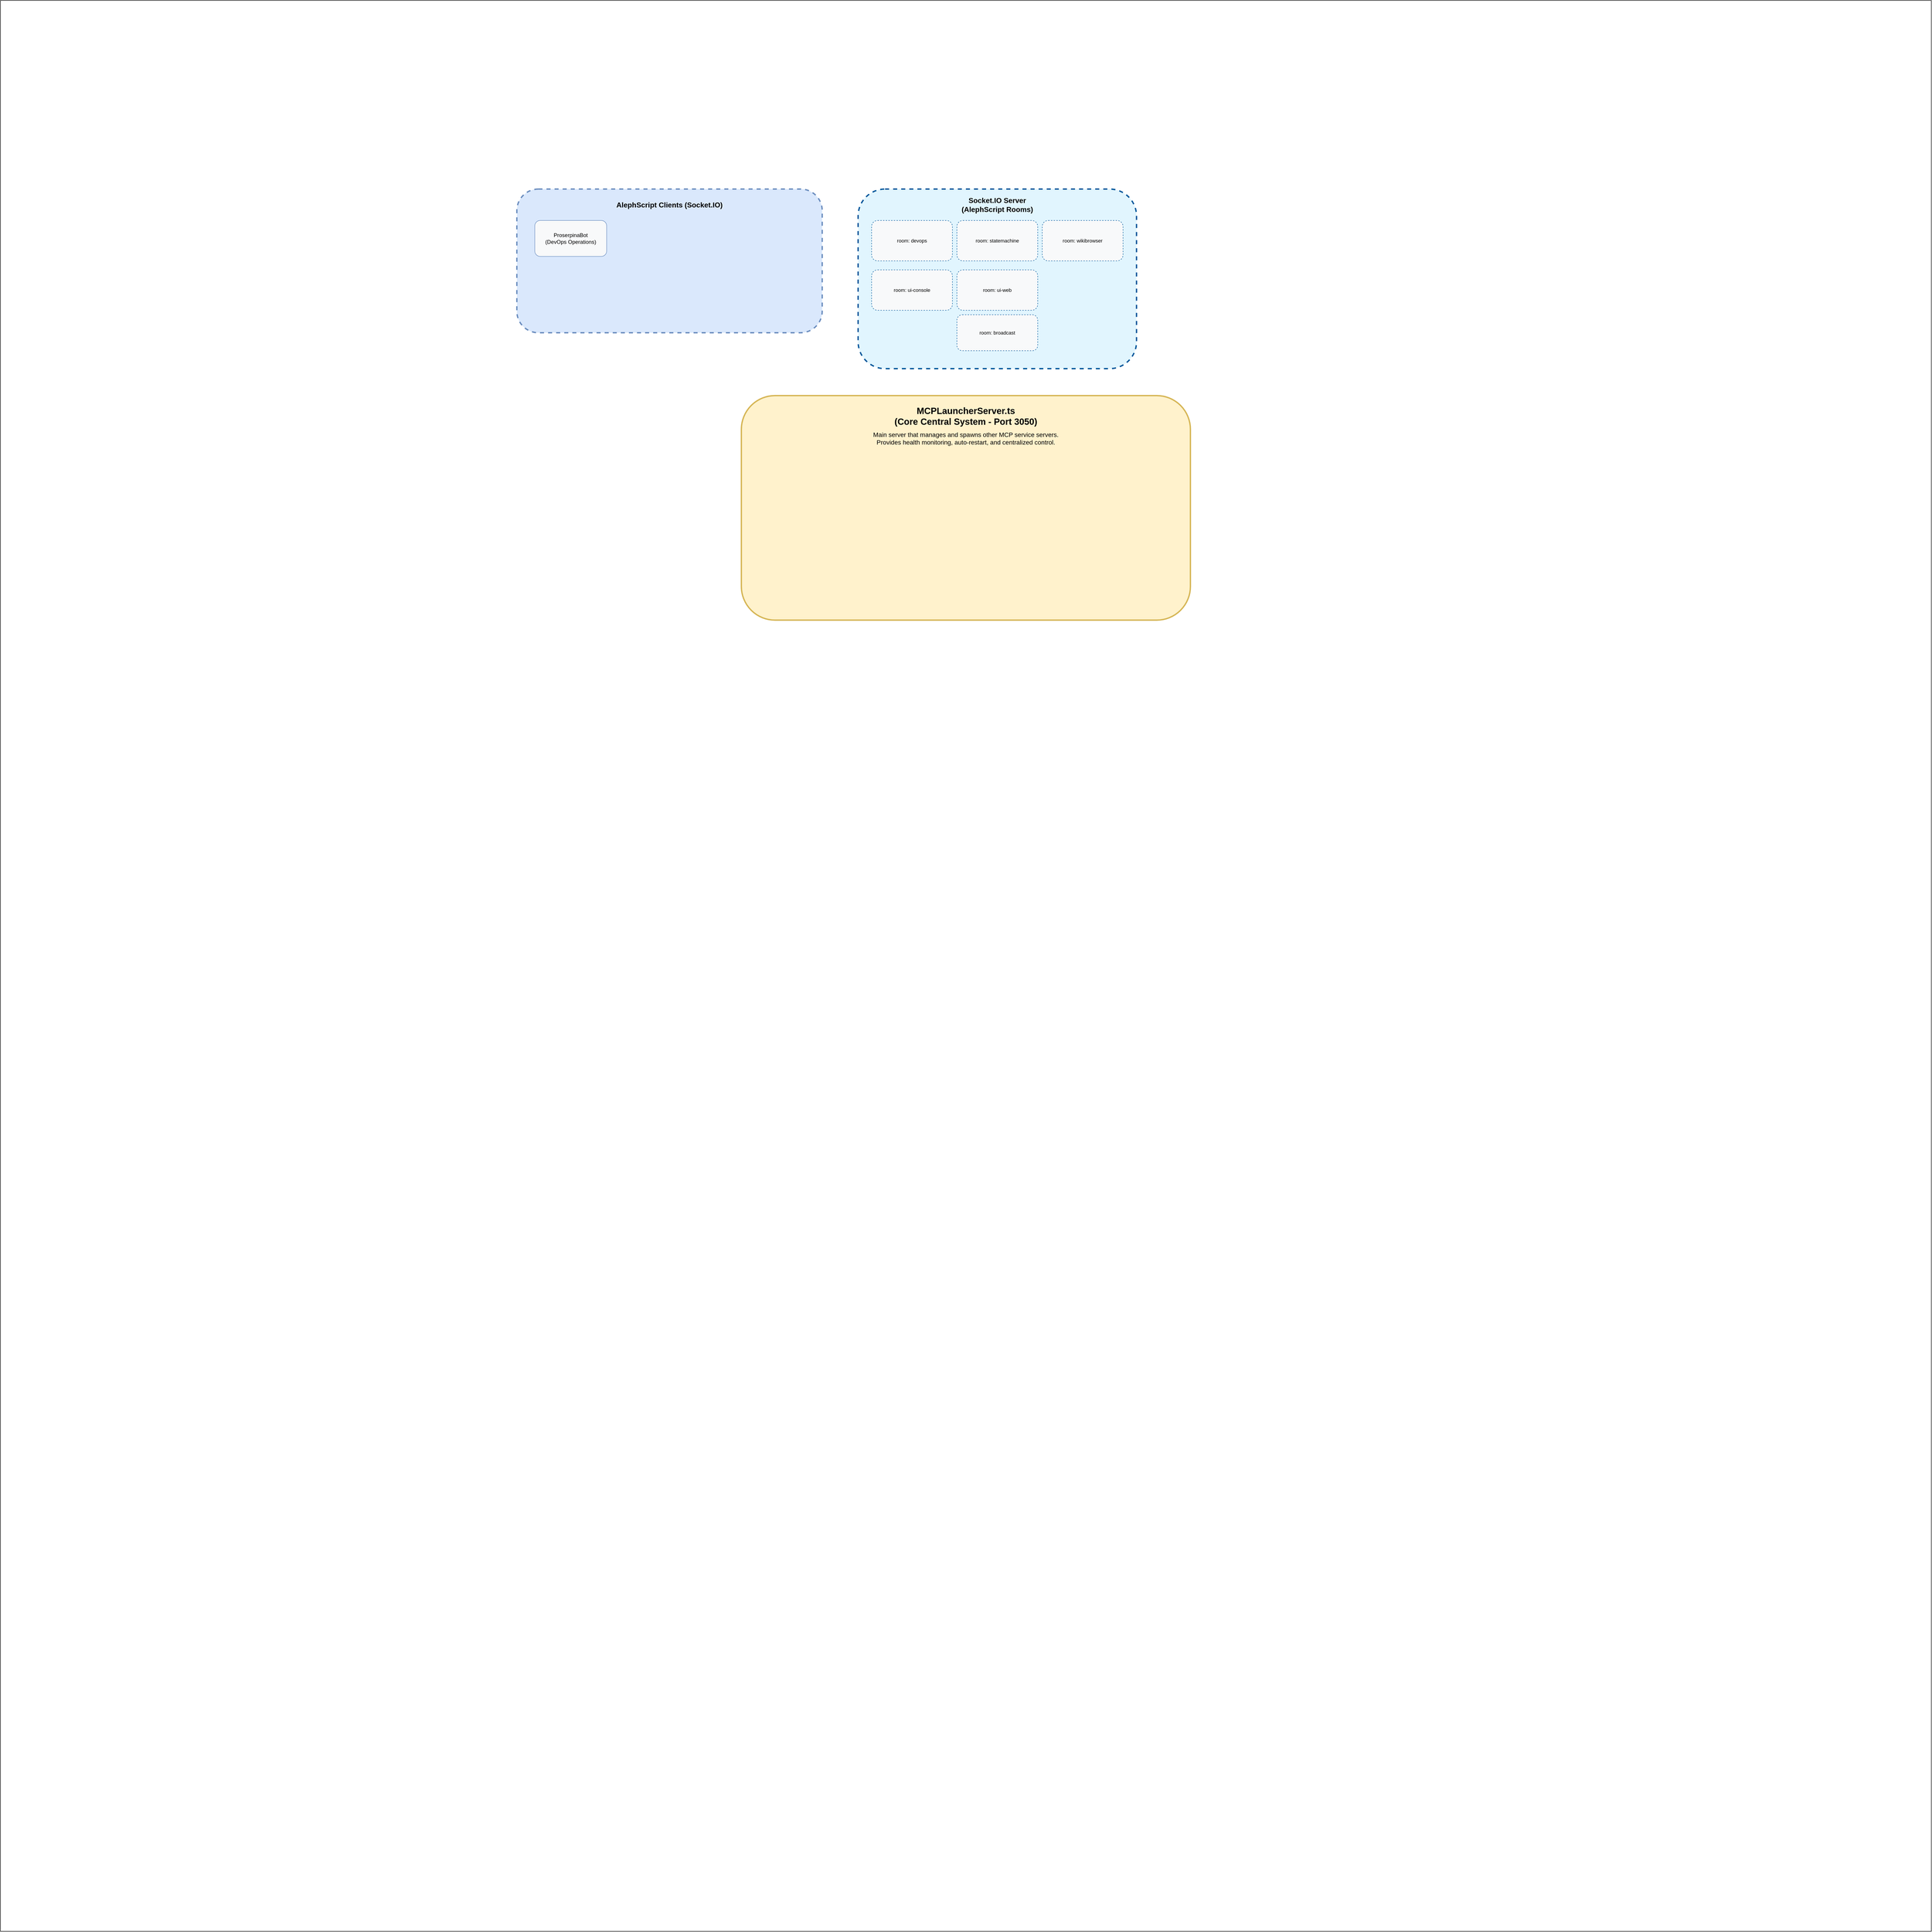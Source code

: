 <mxfile version="28.1.2">
  <diagram name="MCP Architecture" id="state-machine-mcp-driver">
    <mxGraphModel dx="10227" dy="8947" grid="1" gridSize="10" guides="1" tooltips="1" connect="1" arrows="1" fold="1" page="1" pageScale="1" pageWidth="827" pageHeight="1169" math="0" shadow="0">
      <root>
        <mxCell id="0" />
        <mxCell id="1" parent="0" />
        
        <!-- Main Canvas -->
        <mxCell id="main-canvas" value="" style="whiteSpace=wrap;html=1;aspect=fixed;" vertex="1" parent="1">
          <mxGeometry x="-1150" y="-2680" width="4300" height="4300" as="geometry" />
        </mxCell>
        
        <!-- MCPLauncherServer - Central Component -->
        <mxCell id="launcher-server-container" value="" style="rounded=1;whiteSpace=wrap;html=1;fillColor=#fff2cc;strokeColor=#d6b656;strokeWidth=3;" vertex="1" parent="1">
          <mxGeometry x="500" y="-1800" width="1000" height="500" as="geometry" />
        </mxCell>
        <mxCell id="launcher-server-title" value="MCPLauncherServer.ts&#xa;(Core Central System - Port 3050)" style="text;html=1;strokeColor=none;fillColor=none;align=center;verticalAlign=middle;whiteSpace=wrap;rounded=0;fontSize=20;fontStyle=1;" vertex="1" parent="1">
          <mxGeometry x="680" y="-1780" width="640" height="50" as="geometry" />
        </mxCell>
        <mxCell id="launcher-server-description" value="Main server that manages and spawns other MCP service servers.&#xa;Provides health monitoring, auto-restart, and centralized control." style="text;html=1;strokeColor=none;fillColor=none;align=center;verticalAlign=middle;whiteSpace=wrap;rounded=0;fontSize=14;" vertex="1" parent="1">
          <mxGeometry x="700" y="-1730" width="600" height="50" as="geometry" />
        </mxCell>
        
        <!-- Socket.IO Server - AlephScript Rooms -->
        <mxCell id="socket-io-container" value="" style="rounded=1;whiteSpace=wrap;html=1;fillColor=#E1F5FE;strokeColor=#01579B;strokeWidth=3;dashed=1;" vertex="1" parent="1">
          <mxGeometry x="760" y="-2260" width="620" height="400" as="geometry" />
        </mxCell>
        <mxCell id="socket-io-title" value="Socket.IO Server&#xa;(AlephScript Rooms)" style="text;html=1;strokeColor=none;fillColor=none;align=center;verticalAlign=middle;whiteSpace=wrap;rounded=0;fontSize=16;fontStyle=1;" vertex="1" parent="1">
          <mxGeometry x="880" y="-2240" width="380" height="30" as="geometry" />
        </mxCell>
        <mxCell id="socket-room-devops" value="room: devops" style="rounded=1;whiteSpace=wrap;html=1;fontSize=11;fillColor=#f8f9fa;strokeColor=#01579B;dashed=1;" vertex="1" parent="1">
          <mxGeometry x="790" y="-2190" width="180" height="90" as="geometry" />
        </mxCell>
        <mxCell id="socket-room-statemachine" value="room: statemachine" style="rounded=1;whiteSpace=wrap;html=1;fontSize=11;fillColor=#f8f9fa;strokeColor=#01579B;dashed=1;" vertex="1" parent="1">
          <mxGeometry x="980" y="-2190" width="180" height="90" as="geometry" />
        </mxCell>
        <mxCell id="socket-room-wikibrowser" value="room: wikibrowser" style="rounded=1;whiteSpace=wrap;html=1;fontSize=11;fillColor=#f8f9fa;strokeColor=#01579B;dashed=1;" vertex="1" parent="1">
          <mxGeometry x="1170" y="-2190" width="180" height="90" as="geometry" />
        </mxCell>
        <mxCell id="socket-room-console" value="room: ui-console" style="rounded=1;whiteSpace=wrap;html=1;fontSize=11;fillColor=#f8f9fa;strokeColor=#01579B;dashed=1;" vertex="1" parent="1">
          <mxGeometry x="790" y="-2080" width="180" height="90" as="geometry" />
        </mxCell>
        <mxCell id="socket-room-web" value="room: ui-web" style="rounded=1;whiteSpace=wrap;html=1;fontSize=11;fillColor=#f8f9fa;strokeColor=#01579B;dashed=1;" vertex="1" parent="1">
          <mxGeometry x="980" y="-2080" width="180" height="90" as="geometry" />
        </mxCell>
        <mxCell id="socket-room-broadcast" value="room: broadcast" style="rounded=1;whiteSpace=wrap;html=1;fontSize=11;fillColor=#f8f9fa;strokeColor=#01579B;dashed=1;" vertex="1" parent="1">
          <mxGeometry x="980" y="-1980" width="180" height="80" as="geometry" />
        </mxCell>
        
        <!-- AlephScript Clients -->
        <mxCell id="alephscript-clients-container" value="" style="rounded=1;whiteSpace=wrap;html=1;fillColor=#dae8fc;strokeColor=#6c8ebf;strokeWidth=3;dashed=1;" vertex="1" parent="1">
          <mxGeometry x="0" y="-2260" width="680" height="320" as="geometry" />
        </mxCell>
        <mxCell id="alephscript-clients-title" value="AlephScript Clients (Socket.IO)" style="text;html=1;strokeColor=none;fillColor=none;align=center;verticalAlign=middle;whiteSpace=wrap;rounded=0;fontSize=16;fontStyle=1;" vertex="1" parent="1">
          <mxGeometry x="180" y="-2240" width="320" height="30" as="geometry" />
        </mxCell>
        <mxCell id="alephscript-proserpina" value="ProserpinaBot&#xa;(DevOps Operations)" style="rounded=1;whiteSpace=wrap;html=1;fontSize=12;fillColor=#f8f9fa;strokeColor=#6c8ebf;" vertex="1" parent="1">
          <mxGeometry x="40" y="-2190" width="160" height="80" as="geometry" />
        </mxCell>
        <mxCell id="alephscript-orfeo" value="OrfeoBot&#xa;(Music & Audio)" style="rounded=1;whiteSpace=wrap;html=1;fontSize=12;fillColor=#f8f9fa;strokeColor=#6c8ebf;" vertex="1" parent="1">
          <mxGeometry x="240" y="-2190" width="160" height="80" as="geometry" />
        </mxCell>
        <mxCell id="alephscript-euridice" value="EuridiceBot&#xa;(Data & Analytics)" style="rounded=1;whiteSpace=wrap;html=1;fontSize=12;fillColor=#f8f9fa;strokeColor=#6c8ebf;" vertex="1" parent="1">
          <mxGeometry x="440" y="-2190" width="160" height="80" as="geometry" />
        </mxCell>
        <mxCell id="alephscript-unity" value="Unity AlephScript&#xa;(Game Integration)" style="rounded=1;whiteSpace=wrap;html=1;fontSize=12;fillColor=#f8f9fa;strokeColor=#6c8ebf;" vertex="1" parent="1">
          <mxGeometry x="240" y="-2080" width="160" height="80" as="geometry" />
        </mxCell>
        
        <!-- Orchestrator & Channel System -->
        <mxCell id="orchestrator-container" value="" style="rounded=1;whiteSpace=wrap;html=1;fillColor=#f5f5f5;strokeColor=#666666;strokeWidth=3;" vertex="1" parent="1">
          <mxGeometry x="500" y="-1200" width="1000" height="600" as="geometry" />
        </mxCell>
        <mxCell id="orchestrator-title" value="RxJS Orchestrator + Channel System" style="text;html=1;strokeColor=none;fillColor=none;align=center;verticalAlign=middle;whiteSpace=wrap;rounded=0;fontSize=18;fontStyle=1;" vertex="1" parent="1">
          <mxGeometry x="750" y="-1180" width="500" height="40" as="geometry" />
        </mxCell>
        
        <!-- App Channel -->
        <mxCell id="app-channel-container" value="" style="rounded=1;whiteSpace=wrap;html=1;fillColor=#d5e8d4;strokeColor=#82b366;strokeWidth=2;" vertex="1" parent="1">
          <mxGeometry x="540" y="-1120" width="280" height="480" as="geometry" />
        </mxCell>
        <mxCell id="app-channel-title" value="AppChannelAgent&#xa;(state-manager)" style="text;html=1;strokeColor=none;fillColor=none;align=center;verticalAlign=middle;whiteSpace=wrap;rounded=0;fontSize=14;fontStyle=1;" vertex="1" parent="1">
          <mxGeometry x="600" y="-1100" width="160" height="40" as="geometry" />
        </mxCell>
        <mxCell id="app-channel-msg-type" value="AppMessage" style="text;html=1;strokeColor=none;fillColor=none;align=center;verticalAlign=middle;whiteSpace=wrap;rounded=0;fontSize=12;fontStyle=2;" vertex="1" parent="1">
          <mxGeometry x="630" y="-1060" width="100" height="20" as="geometry" />
        </mxCell>
        <mxCell id="app-message-state-transition" value="state_transition" style="rounded=1;whiteSpace=wrap;html=1;fontSize=10;fillColor=#d5e8d4;strokeColor=#82b366;" vertex="1" parent="1">
          <mxGeometry x="580" y="-1030" width="200" height="30" as="geometry" />
        </mxCell>
        <mxCell id="app-message-action-request" value="action_request" style="rounded=1;whiteSpace=wrap;html=1;fontSize=10;fillColor=#d5e8d4;strokeColor=#82b366;" vertex="1" parent="1">
          <mxGeometry x="580" y="-990" width="200" height="30" as="geometry" />
        </mxCell>
        <mxCell id="app-message-action-result" value="action_result" style="rounded=1;whiteSpace=wrap;html=1;fontSize=10;fillColor=#d5e8d4;strokeColor=#82b366;" vertex="1" parent="1">
          <mxGeometry x="580" y="-950" width="200" height="30" as="geometry" />
        </mxCell>
        
        <!-- System Channel -->
        <mxCell id="sys-channel-container" value="" style="rounded=1;whiteSpace=wrap;html=1;fillColor=#fff2cc;strokeColor=#d6b656;strokeWidth=2;" vertex="1" parent="1">
          <mxGeometry x="860" y="-1120" width="280" height="480" as="geometry" />
        </mxCell>
        <mxCell id="sys-channel-title" value="SysChannelAgent&#xa;(system-monitor)" style="text;html=1;strokeColor=none;fillColor=none;align=center;verticalAlign=middle;whiteSpace=wrap;rounded=0;fontSize=14;fontStyle=1;" vertex="1" parent="1">
          <mxGeometry x="920" y="-1100" width="160" height="40" as="geometry" />
        </mxCell>
        <mxCell id="sys-channel-msg-type" value="SysMessage" style="text;html=1;strokeColor=none;fillColor=none;align=center;verticalAlign=middle;whiteSpace=wrap;rounded=0;fontSize=12;fontStyle=2;" vertex="1" parent="1">
          <mxGeometry x="950" y="-1060" width="100" height="20" as="geometry" />
        </mxCell>
        <mxCell id="sys-message-health-check" value="health_check" style="rounded=1;whiteSpace=wrap;html=1;fontSize=10;fillColor=#fff2cc;strokeColor=#d6b656;" vertex="1" parent="1">
          <mxGeometry x="900" y="-1030" width="200" height="30" as="geometry" />
        </mxCell>
        <mxCell id="sys-message-error" value="error" style="rounded=1;whiteSpace=wrap;html=1;fontSize=10;fillColor=#fff2cc;strokeColor=#d6b656;" vertex="1" parent="1">
          <mxGeometry x="900" y="-990" width="200" height="30" as="geometry" />
        </mxCell>
        <mxCell id="sys-message-info" value="info" style="rounded=1;whiteSpace=wrap;html=1;fontSize=10;fillColor=#fff2cc;strokeColor=#d6b656;" vertex="1" parent="1">
          <mxGeometry x="900" y="-950" width="200" height="30" as="geometry" />
        </mxCell>
        
        <!-- UI Channel -->
        <mxCell id="ui-channel-container" value="" style="rounded=1;whiteSpace=wrap;html=1;fillColor=#dae8fc;strokeColor=#6c8ebf;strokeWidth=2;" vertex="1" parent="1">
          <mxGeometry x="1180" y="-1120" width="280" height="480" as="geometry" />
        </mxCell>
        <mxCell id="ui-channel-title" value="UIChannelAgent&#xa;(ui-controller)" style="text;html=1;strokeColor=none;fillColor=none;align=center;verticalAlign=middle;whiteSpace=wrap;rounded=0;fontSize=14;fontStyle=1;" vertex="1" parent="1">
          <mxGeometry x="1240" y="-1100" width="160" height="40" as="geometry" />
        </mxCell>
        <mxCell id="ui-channel-msg-type" value="UIMessage" style="text;html=1;strokeColor=none;fillColor=none;align=center;verticalAlign=middle;whiteSpace=wrap;rounded=0;fontSize=12;fontStyle=2;" vertex="1" parent="1">
          <mxGeometry x="1270" y="-1060" width="100" height="20" as="geometry" />
        </mxCell>
        <mxCell id="ui-message-render-request" value="render_request" style="rounded=1;whiteSpace=wrap;html=1;fontSize=10;fillColor=#dae8fc;strokeColor=#6c8ebf;" vertex="1" parent="1">
          <mxGeometry x="1220" y="-1030" width="200" height="30" as="geometry" />
        </mxCell>
        <mxCell id="ui-message-user-input" value="user_input" style="rounded=1;whiteSpace=wrap;html=1;fontSize=10;fillColor=#dae8fc;strokeColor=#6c8ebf;" vertex="1" parent="1">
          <mxGeometry x="1220" y="-990" width="200" height="30" as="geometry" />
        </mxCell>
        <mxCell id="ui-message-display-update" value="display_update" style="rounded=1;whiteSpace=wrap;html=1;fontSize=10;fillColor=#dae8fc;strokeColor=#6c8ebf;" vertex="1" parent="1">
          <mxGeometry x="1220" y="-950" width="200" height="30" as="geometry" />
        </mxCell>
        
        <!-- Orchestrator Core -->
        <mxCell id="orchestrator-core" value="Orchestrator Core&#xa;(RxJS Message Bus)" style="ellipse;whiteSpace=wrap;html=1;fillColor=#f5f5f5;strokeColor=#666666;strokeWidth=2;fontSize=14;fontStyle=1" vertex="1" parent="1">
          <mxGeometry x="880" y="-840" width="240" height="120" as="geometry" />
        </mxCell>
        
        <!-- Connections between Orchestrator and Channels -->
        <mxCell id="connection-orchestrator-app" style="edgeStyle=orthogonalEdgeStyle;rounded=0;orthogonalLoop=1;jettySize=auto;html=1;entryX=0.5;entryY=1;entryDx=0;entryDy=0;strokeColor=#82b366;strokeWidth=2;" edge="1" parent="1" source="orchestrator-core" target="app-channel-container">
          <mxGeometry relative="1" as="geometry">
            <Array as="points">
              <mxPoint x="680" y="-780" />
            </Array>
          </mxGeometry>
        </mxCell>
        <mxCell id="connection-orchestrator-sys" style="edgeStyle=orthogonalEdgeStyle;rounded=0;orthogonalLoop=1;jettySize=auto;html=1;entryX=0.5;entryY=1;entryDx=0;entryDy=0;strokeColor=#d6b656;strokeWidth=2;" edge="1" parent="1" source="orchestrator-core" target="sys-channel-container">
          <mxGeometry relative="1" as="geometry" />
        </mxCell>
        <mxCell id="connection-orchestrator-ui" style="edgeStyle=orthogonalEdgeStyle;rounded=0;orthogonalLoop=1;jettySize=auto;html=1;entryX=0.5;entryY=1;entryDx=0;entryDy=0;strokeColor=#6c8ebf;strokeWidth=2;" edge="1" parent="1" source="orchestrator-core" target="ui-channel-container">
          <mxGeometry relative="1" as="geometry">
            <Array as="points">
              <mxPoint x="1320" y="-780" />
            </Array>
          </mxGeometry>
        </mxCell>
        
        <!-- Channel Bots -->
        <mxCell id="channel-bots-container" value="" style="rounded=1;whiteSpace=wrap;html=1;fillColor=#e1d5e7;strokeColor=#9673a6;strokeWidth=3;dashed=1;" vertex="1" parent="1">
          <mxGeometry x="1460" y="-2260" width="620" height="320" as="geometry" />
        </mxCell>
        <mxCell id="channel-bots-title" value="RxJS Channel Bots" style="text;html=1;strokeColor=none;fillColor=none;align=center;verticalAlign=middle;whiteSpace=wrap;rounded=0;fontSize=16;fontStyle=1;" vertex="1" parent="1">
          <mxGeometry x="1640" y="-2240" width="260" height="30" as="geometry" />
        </mxCell>
        <mxCell id="bot-apolo" value="ApoloBot&#xa;(Strategic Agent)" style="rounded=1;whiteSpace=wrap;html=1;fontSize=12;fillColor=#f8f9fa;strokeColor=#9673a6;" vertex="1" parent="1">
          <mxGeometry x="1500" y="-2190" width="160" height="80" as="geometry" />
        </mxCell>
        <mxCell id="bot-dionisio" value="DionisioBot&#xa;(Creative Agent)" style="rounded=1;whiteSpace=wrap;html=1;fontSize=12;fillColor=#f8f9fa;strokeColor=#9673a6;" vertex="1" parent="1">
          <mxGeometry x="1700" y="-2190" width="160" height="80" as="geometry" />
        </mxCell>
        <mxCell id="bot-justice" value="JusticeBot&#xa;(Regulatory Agent)" style="rounded=1;whiteSpace=wrap;html=1;fontSize=12;fillColor=#f8f9fa;strokeColor=#9673a6;" vertex="1" parent="1">
          <mxGeometry x="1500" y="-2080" width="160" height="80" as="geometry" />
        </mxCell>
        <mxCell id="bot-user-simulator" value="UserSimulator&#xa;(Testing Agent)" style="rounded=1;whiteSpace=wrap;html=1;fontSize=12;fillColor=#f8f9fa;strokeColor=#9673a6;" vertex="1" parent="1">
          <mxGeometry x="1700" y="-2080" width="160" height="80" as="geometry" />
        </mxCell>
        
        <!-- MCP Servers -->
        <mxCell id="devops-server-container" value="" style="rounded=1;whiteSpace=wrap;html=1;fillColor=#E8F5E9;strokeColor=#4CAF50;strokeWidth=3;dashed=1;" vertex="1" parent="1">
          <mxGeometry x="60" y="-500" width="380" height="320" as="geometry" />
        </mxCell>
        <mxCell id="devops-server-title" value="DevOpsServerImpl&#xa;(Port 3003)" style="text;html=1;strokeColor=none;fillColor=none;align=center;verticalAlign=middle;whiteSpace=wrap;rounded=0;fontSize=16;fontStyle=1;" vertex="1" parent="1">
          <mxGeometry x="170" y="-480" width="160" height="40" as="geometry" />
        </mxCell>
        <mxCell id="devops-server-socket" value="Socket.IO Client&#xa;Plugin (room: devops)" style="rounded=1;whiteSpace=wrap;html=1;fontSize=11;fillColor=#E1F5FE;strokeColor=#01579B;fontStyle=1;" vertex="1" parent="1">
          <mxGeometry x="180" y="-420" width="140" height="60" as="geometry" />
        </mxCell>
        
        <mxCell id="statemachine-server-container" value="" style="rounded=1;whiteSpace=wrap;html=1;fillColor=#ffe6cc;strokeColor=#d79b00;strokeWidth=3;dashed=1;" vertex="1" parent="1">
          <mxGeometry x="810" y="-500" width="380" height="320" as="geometry" />
        </mxCell>
        <mxCell id="statemachine-server-title" value="MCPStateMachineServer&#xa;(Port 3001)" style="text;html=1;strokeColor=none;fillColor=none;align=center;verticalAlign=middle;whiteSpace=wrap;rounded=0;fontSize=16;fontStyle=1;" vertex="1" parent="1">
          <mxGeometry x="920" y="-480" width="160" height="40" as="geometry" />
        </mxCell>
        <mxCell id="statemachine-server-socket" value="Socket.IO Client&#xa;Plugin (room: statemachine)" style="rounded=1;whiteSpace=wrap;html=1;fontSize=11;fillColor=#E1F5FE;strokeColor=#01579B;fontStyle=1;" vertex="1" parent="1">
          <mxGeometry x="930" y="-420" width="140" height="60" as="geometry" />
        </mxCell>
        
        <mxCell id="wikibrowser-server-container" value="" style="rounded=1;whiteSpace=wrap;html=1;fillColor=#d0cee2;strokeColor=#56517e;strokeWidth=3;dashed=1;" vertex="1" parent="1">
          <mxGeometry x="1560" y="-500" width="380" height="320" as="geometry" />
        </mxCell>
        <mxCell id="wikibrowser-server-title" value="MCPWikiBrowserServer&#xa;(Port 3002)" style="text;html=1;strokeColor=none;fillColor=none;align=center;verticalAlign=middle;whiteSpace=wrap;rounded=0;fontSize=16;fontStyle=1;" vertex="1" parent="1">
          <mxGeometry x="1670" y="-480" width="160" height="40" as="geometry" />
        </mxCell>
        <mxCell id="wikibrowser-server-socket" value="Socket.IO Client&#xa;Plugin (room: wikibrowser)" style="rounded=1;whiteSpace=wrap;html=1;fontSize=11;fillColor=#E1F5FE;strokeColor=#01579B;fontStyle=1;" vertex="1" parent="1">
          <mxGeometry x="1680" y="-420" width="140" height="60" as="geometry" />
        </mxCell>
        
        <!-- Gamification UI Section -->
        <mxCell id="gamification-ui-container" value="" style="rounded=1;whiteSpace=wrap;html=1;fillColor=#f8cecc;strokeColor=#b85450;strokeWidth=3;" vertex="1" parent="1">
          <mxGeometry x="500" y="-500" width="1000" height="320" as="geometry" />
        </mxCell>
        <mxCell id="gamification-ui-title" value="GamificationUI System" style="text;html=1;strokeColor=none;fillColor=none;align=center;verticalAlign=middle;whiteSpace=wrap;rounded=0;fontSize=18;fontStyle=1;" vertex="1" parent="1">
          <mxGeometry x="750" y="-480" width="500" height="40" as="geometry" />
        </mxCell>
        
        <mxCell id="console-ui-container" value="ConsoleGamificationUI&#xa;(Terminal Interface)" style="rounded=1;whiteSpace=wrap;html=1;fontSize=12;fillColor=#f8cecc;strokeColor=#b85450;" vertex="1" parent="1">
          <mxGeometry x="600" y="-420" width="180" height="80" as="geometry" />
        </mxCell>
        
        <mxCell id="html5-ui-container" value="HTML5GamificationUI&#xa;(Web Interface with SSE)" style="rounded=1;whiteSpace=wrap;html=1;fontSize=12;fillColor=#f8cecc;strokeColor=#b85450;" vertex="1" parent="1">
          <mxGeometry x="810" y="-420" width="180" height="80" as="geometry" />
        </mxCell>
        
        <mxCell id="multi-ui-container" value="MultiUIGameManager&#xa;(UI Coordinator)" style="rounded=1;whiteSpace=wrap;html=1;fontSize=12;fillColor=#f8cecc;strokeColor=#b85450;" vertex="1" parent="1">
          <mxGeometry x="1020" y="-420" width="180" height="80" as="geometry" />
        </mxCell>
        
        <mxCell id="conversation-msg-container" value="ConversationMessage&#xa;(Game Message Interface)" style="rounded=1;whiteSpace=wrap;html=1;fontSize=12;fillColor=#f8cecc;strokeColor=#b85450;dashed=1;" vertex="1" parent="1">
          <mxGeometry x="810" y="-310" width="180" height="80" as="geometry" />
        </mxCell>
        
        <!-- MCPDriverAdapter and Runtime -->
        <mxCell id="mcp-driver-adapter" value="MCPDriverAdapter&#xa;(MCP Communication Layer)" style="rounded=1;whiteSpace=wrap;html=1;fontSize=14;fillColor=#f5f5f5;strokeColor=#666666;fontStyle=1" vertex="1" parent="1">
          <mxGeometry x="810" y="-100" width="380" height="60" as="geometry" />
        </mxCell>
        
        <mxCell id="runtime-container" value="Runtime&#xa;(Core Game Engine)" style="rounded=1;whiteSpace=wrap;html=1;fontSize=14;fillColor=#f5f5f5;strokeColor=#666666;fontStyle=1" vertex="1" parent="1">
          <mxGeometry x="810" y="-20" width="380" height="60" as="geometry" />
        </mxCell>
        
        <!-- Connections between components -->
        <mxCell id="connection-launcher-socket" style="edgeStyle=orthogonalEdgeStyle;rounded=0;orthogonalLoop=1;jettySize=auto;html=1;entryX=0.5;entryY=1;entryDx=0;entryDy=0;strokeColor=#01579B;strokeWidth=2;" edge="1" parent="1" source="launcher-server-container" target="socket-io-container">
          <mxGeometry relative="1" as="geometry" />
        </mxCell>
        
        <mxCell id="connection-launcher-orchestrator" style="edgeStyle=orthogonalEdgeStyle;rounded=0;orthogonalLoop=1;jettySize=auto;html=1;entryX=0.5;entryY=0;entryDx=0;entryDy=0;strokeColor=#666666;strokeWidth=2;" edge="1" parent="1" source="launcher-server-container" target="orchestrator-container">
          <mxGeometry relative="1" as="geometry" />
        </mxCell>
        
        <mxCell id="connection-socket-alephscript" style="edgeStyle=orthogonalEdgeStyle;rounded=0;orthogonalLoop=1;jettySize=auto;html=1;entryX=1;entryY=0.5;entryDx=0;entryDy=0;strokeColor=#6c8ebf;strokeWidth=2;" edge="1" parent="1" source="socket-io-container" target="alephscript-clients-container">
          <mxGeometry relative="1" as="geometry" />
        </mxCell>
        
        <mxCell id="connection-socket-bots" style="edgeStyle=orthogonalEdgeStyle;rounded=0;orthogonalLoop=1;jettySize=auto;html=1;entryX=0;entryY=0.5;entryDx=0;entryDy=0;strokeColor=#9673a6;strokeWidth=2;" edge="1" parent="1" source="socket-io-container" target="channel-bots-container">
          <mxGeometry relative="1" as="geometry" />
        </mxCell>
        
        <mxCell id="connection-orchestrator-devops" style="edgeStyle=orthogonalEdgeStyle;rounded=0;orthogonalLoop=1;jettySize=auto;html=1;entryX=0.5;entryY=0;entryDx=0;entryDy=0;strokeColor=#4CAF50;strokeWidth=2;" edge="1" parent="1" source="orchestrator-container" target="devops-server-container">
          <mxGeometry relative="1" as="geometry">
            <Array as="points">
              <mxPoint x="250" y="-550" />
            </Array>
          </mxGeometry>
        </mxCell>
        
        <mxCell id="connection-orchestrator-statemachine" style="edgeStyle=orthogonalEdgeStyle;rounded=0;orthogonalLoop=1;jettySize=auto;html=1;entryX=0.5;entryY=0;entryDx=0;entryDy=0;strokeColor=#d79b00;strokeWidth=2;" edge="1" parent="1" source="orchestrator-container" target="statemachine-server-container">
          <mxGeometry relative="1" as="geometry" />
        </mxCell>
        
        <mxCell id="connection-orchestrator-wikibrowser" style="edgeStyle=orthogonalEdgeStyle;rounded=0;orthogonalLoop=1;jettySize=auto;html=1;entryX=0.5;entryY=0;entryDx=0;entryDy=0;strokeColor=#56517e;strokeWidth=2;" edge="1" parent="1" source="orchestrator-container" target="wikibrowser-server-container">
          <mxGeometry relative="1" as="geometry">
            <Array as="points">
              <mxPoint x="1750" y="-550" />
            </Array>
          </mxGeometry>
        </mxCell>
        
        <mxCell id="connection-orchestrator-gamification" style="edgeStyle=orthogonalEdgeStyle;rounded=0;orthogonalLoop=1;jettySize=auto;html=1;entryX=0.5;entryY=0;entryDx=0;entryDy=0;strokeColor=#b85450;strokeWidth=2;" edge="1" parent="1" source="orchestrator-container" target="gamification-ui-container">
          <mxGeometry relative="1" as="geometry" />
        </mxCell>
        
        <mxCell id="connection-gamification-driver" style="edgeStyle=orthogonalEdgeStyle;rounded=0;orthogonalLoop=1;jettySize=auto;html=1;entryX=0.5;entryY=0;entryDx=0;entryDy=0;strokeColor=#666666;strokeWidth=2;" edge="1" parent="1" source="gamification-ui-container" target="mcp-driver-adapter">
          <mxGeometry relative="1" as="geometry" />
        </mxCell>
        
        <mxCell id="connection-driver-runtime" style="edgeStyle=orthogonalEdgeStyle;rounded=0;orthogonalLoop=1;jettySize=auto;html=1;entryX=0.5;entryY=0;entryDx=0;entryDy=0;strokeColor=#666666;strokeWidth=2;" edge="1" parent="1" source="mcp-driver-adapter" target="runtime-container">
          <mxGeometry relative="1" as="geometry" />
        </mxCell>
        
        <!-- Legend -->
        <mxCell id="legend-container" value="" style="rounded=1;whiteSpace=wrap;html=1;fillColor=#f5f5f5;strokeColor=#666666;strokeWidth=2;" vertex="1" parent="1">
          <mxGeometry x="-950" y="-1800" width="1350" height="220" as="geometry" />
        </mxCell>
        <mxCell id="legend-title" value="Architecture Legend" style="text;html=1;strokeColor=none;fillColor=none;align=center;verticalAlign=middle;whiteSpace=wrap;rounded=0;fontSize=18;fontStyle=1;" vertex="1" parent="1">
          <mxGeometry x="-600" y="-1780" width="650" height="30" as="geometry" />
        </mxCell>
        
        <mxCell id="legend-launcher" value="" style="rounded=0;whiteSpace=wrap;html=1;fillColor=#fff2cc;strokeColor=#d6b656;" vertex="1" parent="1">
          <mxGeometry x="-920" y="-1740" width="30" height="30" as="geometry" />
        </mxCell>
        <mxCell id="legend-launcher-text" value="MCPLauncherServer - Core system that manages and spawns other servers" style="text;html=1;strokeColor=none;fillColor=none;align=left;verticalAlign=middle;whiteSpace=wrap;rounded=0;" vertex="1" parent="1">
          <mxGeometry x="-880" y="-1740" width="400" height="30" as="geometry" />
        </mxCell>
        
        <mxCell id="legend-socket" value="" style="rounded=0;whiteSpace=wrap;html=1;fillColor=#E1F5FE;strokeColor=#01579B;" vertex="1" parent="1">
          <mxGeometry x="-920" y="-1700" width="30" height="30" as="geometry" />
        </mxCell>
        <mxCell id="legend-socket-text" value="Socket.IO Server - Manages AlephScript rooms and client connections" style="text;html=1;strokeColor=none;fillColor=none;align=left;verticalAlign=middle;whiteSpace=wrap;rounded=0;" vertex="1" parent="1">
          <mxGeometry x="-880" y="-1700" width="400" height="30" as="geometry" />
        </mxCell>
        
        <mxCell id="legend-orchestrator" value="" style="rounded=0;whiteSpace=wrap;html=1;fillColor=#f5f5f5;strokeColor=#666666;" vertex="1" parent="1">
          <mxGeometry x="-920" y="-1660" width="30" height="30" as="geometry" />
        </mxCell>
        <mxCell id="legend-orchestrator-text" value="RxJS Orchestrator - Message bus that connects all channels and components" style="text;html=1;strokeColor=none;fillColor=none;align=left;verticalAlign=middle;whiteSpace=wrap;rounded=0;" vertex="1" parent="1">
          <mxGeometry x="-880" y="-1660" width="400" height="30" as="geometry" />
        </mxCell>
        
        <mxCell id="legend-alephscript" value="" style="rounded=0;whiteSpace=wrap;html=1;fillColor=#dae8fc;strokeColor=#6c8ebf;" vertex="1" parent="1">
          <mxGeometry x="-920" y="-1620" width="30" height="30" as="geometry" />
        </mxCell>
        <mxCell id="legend-alephscript-text" value="AlephScript Clients - Socket.IO clients (Proserpina, Orfeo, Euridice)" style="text;html=1;strokeColor=none;fillColor=none;align=left;verticalAlign=middle;whiteSpace=wrap;rounded=0;" vertex="1" parent="1">
          <mxGeometry x="-880" y="-1620" width="400" height="30" as="geometry" />
        </mxCell>
        
        <mxCell id="legend-bots" value="" style="rounded=0;whiteSpace=wrap;html=1;fillColor=#e1d5e7;strokeColor=#9673a6;" vertex="1" parent="1">
          <mxGeometry x="-440" y="-1740" width="30" height="30" as="geometry" />
        </mxCell>
        <mxCell id="legend-bots-text" value="RxJS Channel Bots - Apolo, Dionisio, Justice, User Simulator" style="text;html=1;strokeColor=none;fillColor=none;align=left;verticalAlign=middle;whiteSpace=wrap;rounded=0;" vertex="1" parent="1">
          <mxGeometry x="-400" y="-1740" width="400" height="30" as="geometry" />
        </mxCell>
        
        <mxCell id="legend-gamification" value="" style="rounded=0;whiteSpace=wrap;html=1;fillColor=#f8cecc;strokeColor=#b85450;" vertex="1" parent="1">
          <mxGeometry x="-440" y="-1700" width="30" height="30" as="geometry" />
        </mxCell>
        <mxCell id="legend-gamification-text" value="GamificationUI - UI components (Console, HTML5, MultiUI)" style="text;html=1;strokeColor=none;fillColor=none;align=left;verticalAlign=middle;whiteSpace=wrap;rounded=0;" vertex="1" parent="1">
          <mxGeometry x="-400" y="-1700" width="400" height="30" as="geometry" />
        </mxCell>
        
        <mxCell id="legend-devops" value="" style="rounded=0;whiteSpace=wrap;html=1;fillColor=#E8F5E9;strokeColor=#4CAF50;" vertex="1" parent="1">
          <mxGeometry x="-440" y="-1660" width="30" height="30" as="geometry" />
        </mxCell>
        <mxCell id="legend-devops-text" value="DevOpsServer - DevOps automation server (Port 3003)" style="text;html=1;strokeColor=none;fillColor=none;align=left;verticalAlign=middle;whiteSpace=wrap;rounded=0;" vertex="1" parent="1">
          <mxGeometry x="-400" y="-1660" width="400" height="30" as="geometry" />
        </mxCell>
        
        <mxCell id="legend-statemachine" value="" style="rounded=0;whiteSpace=wrap;html=1;fillColor=#ffe6cc;strokeColor=#d79b00;" vertex="1" parent="1">
          <mxGeometry x="-440" y="-1620" width="30" height="30" as="geometry" />
        </mxCell>
        <mxCell id="legend-statemachine-text" value="MCPStateMachineServer - X+1 MCP Machine (Port 3001)" style="text;html=1;strokeColor=none;fillColor=none;align=left;verticalAlign=middle;whiteSpace=wrap;rounded=0;" vertex="1" parent="1">
          <mxGeometry x="-400" y="-1620" width="400" height="30" as="geometry" />
        </mxCell>
        
        <!-- Footer sections -->
        <mxCell id="footer-section-1" value="" style="rounded=1;whiteSpace=wrap;html=1;fillColor=#f5f5f5;strokeColor=#666666;strokeWidth=2;" vertex="1" parent="1">
          <mxGeometry x="-950" y="100" width="1350" height="200" as="geometry" />
        </mxCell>
        <mxCell id="footer-section-2" value="" style="rounded=1;whiteSpace=wrap;html=1;fillColor=#f5f5f5;strokeColor=#666666;strokeWidth=2;" vertex="1" parent="1">
          <mxGeometry x="500" y="100" width="1000" height="200" as="geometry" />
        </mxCell>
        <mxCell id="footer-section-3" value="" style="rounded=1;whiteSpace=wrap;html=1;fillColor=#f5f5f5;strokeColor=#666666;strokeWidth=2;" vertex="1" parent="1">
          <mxGeometry x="1560" y="100" width="800" height="200" as="geometry" />
        </mxCell>
        
        <mxCell id="footer-section-1-title" value="Stack Technologies" style="text;html=1;strokeColor=none;fillColor=none;align=center;verticalAlign=middle;whiteSpace=wrap;rounded=0;fontSize=16;fontStyle=1;" vertex="1" parent="1">
          <mxGeometry x="-600" y="120" width="650" height="30" as="geometry" />
        </mxCell>
        
        <mxCell id="footer-section-1-content" value="• TypeScript - Core programming language&#xa;• RxJS - Reactive programming library for message passing&#xa;• Socket.IO - Real-time bidirectional communication&#xa;• NodeJS - JavaScript runtime&#xa;• Express - Web framework for API endpoints&#xa;• Zod - TypeScript-first schema validation" style="text;html=1;strokeColor=none;fillColor=none;align=left;verticalAlign=middle;whiteSpace=wrap;rounded=0;" vertex="1" parent="1">
          <mxGeometry x="-900" y="160" width="1250" height="120" as="geometry" />
        </mxCell>
        
        <mxCell id="footer-section-2-title" value="Architectural Patterns" style="text;html=1;strokeColor=none;fillColor=none;align=center;verticalAlign=middle;whiteSpace=wrap;rounded=0;fontSize=16;fontStyle=1;" vertex="1" parent="1">
          <mxGeometry x="675" y="120" width="650" height="30" as="geometry" />
        </mxCell>
        
        <mxCell id="footer-section-2-content" value="• Event-Driven Architecture - Using RxJS Subjects&#xa;• Microservices - Multiple specialized MCP servers&#xa;• Pub/Sub - Message passing between components&#xa;• Model-View-Controller - UI separation pattern&#xa;• State Machine - For game state management&#xa;• Dependency Injection - For service composition" style="text;html=1;strokeColor=none;fillColor=none;align=left;verticalAlign=middle;whiteSpace=wrap;rounded=0;" vertex="1" parent="1">
          <mxGeometry x="550" y="160" width="900" height="120" as="geometry" />
        </mxCell>
        
        <mxCell id="footer-section-3-title" value="Deployment Configuration" style="text;html=1;strokeColor=none;fillColor=none;align=center;verticalAlign=middle;whiteSpace=wrap;rounded=0;fontSize=16;fontStyle=1;" vertex="1" parent="1">
          <mxGeometry x="1735" y="120" width="450" height="30" as="geometry" />
        </mxCell>
        
        <mxCell id="footer-section-3-content" value="• MCPLauncherServer - Port 3050&#xa;• MCPStateMachineServer - Port 3001&#xa;• MCPWikiBrowserServer - Port 3002&#xa;• DevOpsServerImpl - Port 3003&#xa;• Socket.IO Server - Port 3004&#xa;• HTML5 Web Interface - Port 8080" style="text;html=1;strokeColor=none;fillColor=none;align=left;verticalAlign=middle;whiteSpace=wrap;rounded=0;" vertex="1" parent="1">
          <mxGeometry x="1610" y="160" width="700" height="120" as="geometry" />
        </mxCell>
        
        <mxCell id="diagram-title" value="STATE MACHINE MCP DRIVER - ARCHITECTURE DIAGRAM" style="text;html=1;strokeColor=none;fillColor=none;align=center;verticalAlign=middle;whiteSpace=wrap;rounded=0;fontSize=24;fontStyle=1;" vertex="1" parent="1">
          <mxGeometry x="500" y="-2600" width="1000" height="40" as="geometry" />
        </mxCell>
        
        <mxCell id="diagram-subtitle" value="Comprehensive visualization of the state-machine-mcp-driver system architecture" style="text;html=1;strokeColor=none;fillColor=none;align=center;verticalAlign=middle;whiteSpace=wrap;rounded=0;fontSize=16;" vertex="1" parent="1">
          <mxGeometry x="500" y="-2550" width="1000" height="30" as="geometry" />
        </mxCell>
        
      </root>
    </mxGraphModel>
  </diagram>
</mxfile>
